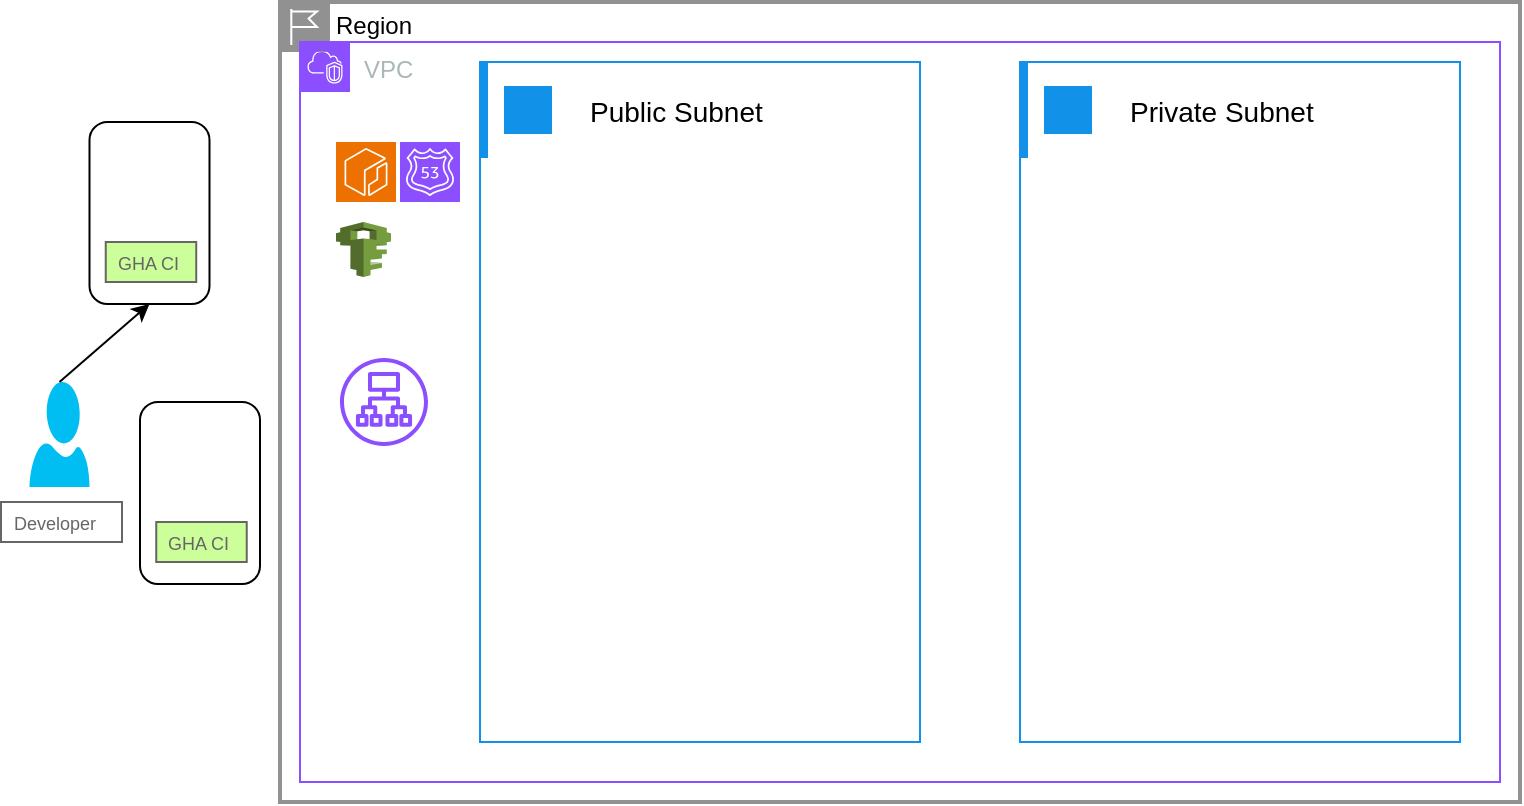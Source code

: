 <mxfile version="25.0.1">
  <diagram name="Page-1" id="5gYnpXYryD7DOzQnUEqz">
    <mxGraphModel dx="2049" dy="1037" grid="1" gridSize="10" guides="1" tooltips="1" connect="1" arrows="1" fold="1" page="1" pageScale="1" pageWidth="850" pageHeight="1100" math="0" shadow="0">
      <root>
        <mxCell id="0" />
        <mxCell id="1" parent="0" />
        <mxCell id="a26pxGn67UHz9VoN3ciq-1" value="" style="verticalLabelPosition=bottom;html=1;verticalAlign=top;align=center;strokeColor=none;fillColor=#00BEF2;shape=mxgraph.azure.user;" parent="1" vertex="1">
          <mxGeometry x="34.75" y="290" width="30" height="52.5" as="geometry" />
        </mxCell>
        <mxCell id="a26pxGn67UHz9VoN3ciq-8" value="Region" style="shape=mxgraph.ibm.box;prType=region;fontStyle=0;verticalAlign=top;align=left;spacingLeft=32;spacingTop=4;fillColor=none;rounded=0;whiteSpace=wrap;html=1;strokeColor=#919191;strokeWidth=2;dashed=0;container=1;spacing=-4;collapsible=0;expand=0;recursiveResize=0;" parent="1" vertex="1">
          <mxGeometry x="160" y="100" width="620" height="400" as="geometry" />
        </mxCell>
        <mxCell id="a26pxGn67UHz9VoN3ciq-17" value="" style="container=1;collapsible=0;expand=0;recursiveResize=0;html=1;whiteSpace=wrap;strokeColor=#1192E8;fillColor=none;strokeWidth=1" parent="a26pxGn67UHz9VoN3ciq-8" vertex="1">
          <mxGeometry x="370" y="30" width="220" height="340" as="geometry" />
        </mxCell>
        <mxCell id="a26pxGn67UHz9VoN3ciq-18" value="Private Subnet" style="shape=rect;fillColor=none;aspect=fixed;resizable=0;labelPosition=right;verticalLabelPosition=middle;align=left;verticalAlign=middle;strokeColor=none;part=1;spacingLeft=5;fontSize=14;" parent="a26pxGn67UHz9VoN3ciq-17" vertex="1">
          <mxGeometry width="48" height="48" relative="1" as="geometry" />
        </mxCell>
        <mxCell id="a26pxGn67UHz9VoN3ciq-19" value="" style="fillColor=#1192E8;shape=mxgraph.ibm_cloud.ibm-cloud--subnets;strokeColor=none;dashed=0;outlineConnect=0;html=1;labelPosition=center;verticalLabelPosition=bottom;verticalAlign=top;part=1;movable=0;resizable=0;rotatable=0;" parent="a26pxGn67UHz9VoN3ciq-18" vertex="1">
          <mxGeometry width="24" height="24" relative="1" as="geometry">
            <mxPoint x="12" y="12" as="offset" />
          </mxGeometry>
        </mxCell>
        <mxCell id="a26pxGn67UHz9VoN3ciq-20" value="" style="shape=rect;fillColor=#1192E8;aspect=fixed;resizable=0;labelPosition=right;verticalLabelPosition=middle;align=left;verticalAlign=middle;strokeColor=none;part=1;spacingLeft=5;fontSize=14;" parent="a26pxGn67UHz9VoN3ciq-17" vertex="1">
          <mxGeometry width="4" height="48" relative="1" as="geometry" />
        </mxCell>
        <mxCell id="a26pxGn67UHz9VoN3ciq-31" value="" style="sketch=0;points=[[0,0,0],[0.25,0,0],[0.5,0,0],[0.75,0,0],[1,0,0],[0,1,0],[0.25,1,0],[0.5,1,0],[0.75,1,0],[1,1,0],[0,0.25,0],[0,0.5,0],[0,0.75,0],[1,0.25,0],[1,0.5,0],[1,0.75,0]];outlineConnect=0;fontColor=#232F3E;fillColor=#ED7100;strokeColor=#ffffff;dashed=0;verticalLabelPosition=bottom;verticalAlign=top;align=center;html=1;fontSize=12;fontStyle=0;aspect=fixed;shape=mxgraph.aws4.resourceIcon;resIcon=mxgraph.aws4.ecr;" parent="a26pxGn67UHz9VoN3ciq-8" vertex="1">
          <mxGeometry x="28" y="70" width="30" height="30" as="geometry" />
        </mxCell>
        <mxCell id="a8FjTfae8KgfzMrMtj-Q-2" value="" style="sketch=0;outlineConnect=0;fontColor=#232F3E;fillColor=#759C3E;strokeColor=#ffffff;dashed=0;verticalLabelPosition=bottom;verticalAlign=top;align=center;html=1;fontSize=12;fontStyle=0;aspect=fixed;shape=mxgraph.aws3.iam;resIcon=mxgraph.aws4.route_53;gradientColor=none;" vertex="1" parent="a26pxGn67UHz9VoN3ciq-8">
          <mxGeometry x="28" y="110" width="27.5" height="27.5" as="geometry" />
        </mxCell>
        <mxCell id="a8FjTfae8KgfzMrMtj-Q-3" value="" style="sketch=0;points=[[0,0,0],[0.25,0,0],[0.5,0,0],[0.75,0,0],[1,0,0],[0,1,0],[0.25,1,0],[0.5,1,0],[0.75,1,0],[1,1,0],[0,0.25,0],[0,0.5,0],[0,0.75,0],[1,0.25,0],[1,0.5,0],[1,0.75,0]];outlineConnect=0;fontColor=#232F3E;fillColor=#8C4FFF;strokeColor=#ffffff;dashed=0;verticalLabelPosition=bottom;verticalAlign=top;align=center;html=1;fontSize=12;fontStyle=0;aspect=fixed;shape=mxgraph.aws4.resourceIcon;resIcon=mxgraph.aws4.route_53;" vertex="1" parent="a26pxGn67UHz9VoN3ciq-8">
          <mxGeometry x="60" y="70" width="30" height="30" as="geometry" />
        </mxCell>
        <mxCell id="a26pxGn67UHz9VoN3ciq-12" value="VPC" style="points=[[0,0],[0.25,0],[0.5,0],[0.75,0],[1,0],[1,0.25],[1,0.5],[1,0.75],[1,1],[0.75,1],[0.5,1],[0.25,1],[0,1],[0,0.75],[0,0.5],[0,0.25]];outlineConnect=0;gradientColor=none;html=1;whiteSpace=wrap;fontSize=12;fontStyle=0;container=1;pointerEvents=0;collapsible=0;recursiveResize=0;shape=mxgraph.aws4.group;grIcon=mxgraph.aws4.group_vpc2;strokeColor=#8C4FFF;fillColor=none;verticalAlign=top;align=left;spacingLeft=30;fontColor=#AAB7B8;dashed=0;" parent="1" vertex="1">
          <mxGeometry x="170" y="120" width="600" height="370" as="geometry" />
        </mxCell>
        <mxCell id="a26pxGn67UHz9VoN3ciq-28" value="" style="sketch=0;outlineConnect=0;fontColor=#232F3E;gradientColor=none;fillColor=#8C4FFF;strokeColor=none;dashed=0;verticalLabelPosition=bottom;verticalAlign=top;align=center;html=1;fontSize=12;fontStyle=0;aspect=fixed;pointerEvents=1;shape=mxgraph.aws4.application_load_balancer;" parent="a26pxGn67UHz9VoN3ciq-12" vertex="1">
          <mxGeometry x="20" y="158" width="44" height="44" as="geometry" />
        </mxCell>
        <mxCell id="a26pxGn67UHz9VoN3ciq-13" value="" style="container=1;collapsible=0;expand=0;recursiveResize=0;html=1;whiteSpace=wrap;strokeColor=#1192E8;fillColor=none;strokeWidth=1" parent="1" vertex="1">
          <mxGeometry x="260" y="130" width="220" height="340" as="geometry" />
        </mxCell>
        <mxCell id="a26pxGn67UHz9VoN3ciq-14" value="Public Subnet" style="shape=rect;fillColor=none;aspect=fixed;resizable=0;labelPosition=right;verticalLabelPosition=middle;align=left;verticalAlign=middle;strokeColor=none;part=1;spacingLeft=5;fontSize=14;" parent="a26pxGn67UHz9VoN3ciq-13" vertex="1">
          <mxGeometry width="48" height="48" relative="1" as="geometry" />
        </mxCell>
        <mxCell id="a26pxGn67UHz9VoN3ciq-15" value="" style="fillColor=#1192E8;shape=mxgraph.ibm_cloud.ibm-cloud--subnets;strokeColor=none;dashed=0;outlineConnect=0;html=1;labelPosition=center;verticalLabelPosition=bottom;verticalAlign=top;part=1;movable=0;resizable=0;rotatable=0;" parent="a26pxGn67UHz9VoN3ciq-14" vertex="1">
          <mxGeometry width="24" height="24" relative="1" as="geometry">
            <mxPoint x="12" y="12" as="offset" />
          </mxGeometry>
        </mxCell>
        <mxCell id="a26pxGn67UHz9VoN3ciq-16" value="" style="shape=rect;fillColor=#1192E8;aspect=fixed;resizable=0;labelPosition=right;verticalLabelPosition=middle;align=left;verticalAlign=middle;strokeColor=none;part=1;spacingLeft=5;fontSize=14;" parent="a26pxGn67UHz9VoN3ciq-13" vertex="1">
          <mxGeometry width="4" height="48" relative="1" as="geometry" />
        </mxCell>
        <mxCell id="a8FjTfae8KgfzMrMtj-Q-6" value="&lt;font style=&quot;font-size: 9px;&quot;&gt;Developer&lt;/font&gt;" style="strokeWidth=1;shadow=0;dashed=0;align=center;html=1;shape=mxgraph.mockup.text.textBox;fontColor=#666666;align=left;fontSize=17;spacingLeft=4;spacingTop=-3;whiteSpace=wrap;strokeColor=#666666;mainText=" vertex="1" parent="1">
          <mxGeometry x="20.5" y="350" width="60.5" height="20" as="geometry" />
        </mxCell>
        <mxCell id="a8FjTfae8KgfzMrMtj-Q-9" value="" style="endArrow=classic;html=1;rounded=0;entryX=0.5;entryY=1;entryDx=0;entryDy=0;exitX=0.5;exitY=0;exitDx=0;exitDy=0;exitPerimeter=0;" edge="1" parent="1" source="a26pxGn67UHz9VoN3ciq-1" target="a8FjTfae8KgfzMrMtj-Q-7">
          <mxGeometry width="50" height="50" relative="1" as="geometry">
            <mxPoint x="60" y="310" as="sourcePoint" />
            <mxPoint x="110" y="260" as="targetPoint" />
          </mxGeometry>
        </mxCell>
        <mxCell id="a8FjTfae8KgfzMrMtj-Q-10" value="" style="group" vertex="1" connectable="0" parent="1">
          <mxGeometry x="64.75" y="160" width="60" height="91" as="geometry" />
        </mxCell>
        <mxCell id="a8FjTfae8KgfzMrMtj-Q-7" value="" style="rounded=1;whiteSpace=wrap;html=1;" vertex="1" parent="a8FjTfae8KgfzMrMtj-Q-10">
          <mxGeometry width="60" height="91" as="geometry" />
        </mxCell>
        <mxCell id="a8FjTfae8KgfzMrMtj-Q-4" value="" style="shape=image;html=1;verticalAlign=top;verticalLabelPosition=bottom;labelBackgroundColor=#ffffff;imageAspect=0;aspect=fixed;image=https://cdn4.iconfinder.com/data/icons/ionicons/512/icon-social-github-128.png" vertex="1" parent="a8FjTfae8KgfzMrMtj-Q-10">
          <mxGeometry x="5.25" y="1" width="49" height="49" as="geometry" />
        </mxCell>
        <mxCell id="a8FjTfae8KgfzMrMtj-Q-5" value="&lt;font style=&quot;font-size: 9px;&quot;&gt;GHA CI&lt;/font&gt;" style="strokeWidth=1;shadow=0;dashed=0;align=center;html=1;shape=mxgraph.mockup.text.textBox;fontColor=#666666;align=left;fontSize=17;spacingLeft=4;spacingTop=-3;whiteSpace=wrap;strokeColor=#666666;mainText=;fillColor=#CCFF99;" vertex="1" parent="a8FjTfae8KgfzMrMtj-Q-10">
          <mxGeometry x="8.12" y="60" width="45.25" height="20" as="geometry" />
        </mxCell>
        <mxCell id="a8FjTfae8KgfzMrMtj-Q-11" value="" style="group" vertex="1" connectable="0" parent="1">
          <mxGeometry x="90" y="300" width="60" height="91" as="geometry" />
        </mxCell>
        <mxCell id="a8FjTfae8KgfzMrMtj-Q-12" value="" style="rounded=1;whiteSpace=wrap;html=1;" vertex="1" parent="a8FjTfae8KgfzMrMtj-Q-11">
          <mxGeometry width="60" height="91" as="geometry" />
        </mxCell>
        <mxCell id="a8FjTfae8KgfzMrMtj-Q-13" value="" style="shape=image;html=1;verticalAlign=top;verticalLabelPosition=bottom;labelBackgroundColor=#ffffff;imageAspect=0;aspect=fixed;image=https://cdn4.iconfinder.com/data/icons/ionicons/512/icon-social-github-128.png" vertex="1" parent="a8FjTfae8KgfzMrMtj-Q-11">
          <mxGeometry x="5.25" y="1" width="49" height="49" as="geometry" />
        </mxCell>
        <mxCell id="a8FjTfae8KgfzMrMtj-Q-14" value="&lt;font style=&quot;font-size: 9px;&quot;&gt;GHA CI&lt;/font&gt;" style="strokeWidth=1;shadow=0;dashed=0;align=center;html=1;shape=mxgraph.mockup.text.textBox;fontColor=#666666;align=left;fontSize=17;spacingLeft=4;spacingTop=-3;whiteSpace=wrap;strokeColor=#666666;mainText=;fillColor=#CCFF99;" vertex="1" parent="a8FjTfae8KgfzMrMtj-Q-11">
          <mxGeometry x="8.12" y="60" width="45.25" height="20" as="geometry" />
        </mxCell>
      </root>
    </mxGraphModel>
  </diagram>
</mxfile>
